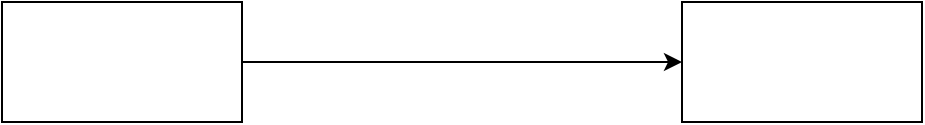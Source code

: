 <mxfile version="26.1.1">
  <diagram id="6a731a19-8d31-9384-78a2-239565b7b9f0" name="Page-1">
    <mxGraphModel dx="1050" dy="530" grid="1" gridSize="10" guides="1" tooltips="1" connect="1" arrows="1" fold="1" page="1" pageScale="1" pageWidth="1169" pageHeight="827" background="none" math="0" shadow="0">
      <root>
        <mxCell id="0" />
        <mxCell id="1" parent="0" />
        <mxCell id="1lD8iKlbYLBdfEBIUheq-145" style="edgeStyle=orthogonalEdgeStyle;rounded=0;orthogonalLoop=1;jettySize=auto;html=1;" edge="1" parent="1" source="1lD8iKlbYLBdfEBIUheq-143" target="1lD8iKlbYLBdfEBIUheq-144">
          <mxGeometry relative="1" as="geometry" />
        </mxCell>
        <mxCell id="1lD8iKlbYLBdfEBIUheq-143" value="" style="rounded=0;whiteSpace=wrap;html=1;" vertex="1" parent="1">
          <mxGeometry x="160" y="170" width="120" height="60" as="geometry" />
        </mxCell>
        <mxCell id="1lD8iKlbYLBdfEBIUheq-144" value="" style="rounded=0;whiteSpace=wrap;html=1;" vertex="1" parent="1">
          <mxGeometry x="500" y="170" width="120" height="60" as="geometry" />
        </mxCell>
      </root>
    </mxGraphModel>
  </diagram>
</mxfile>
